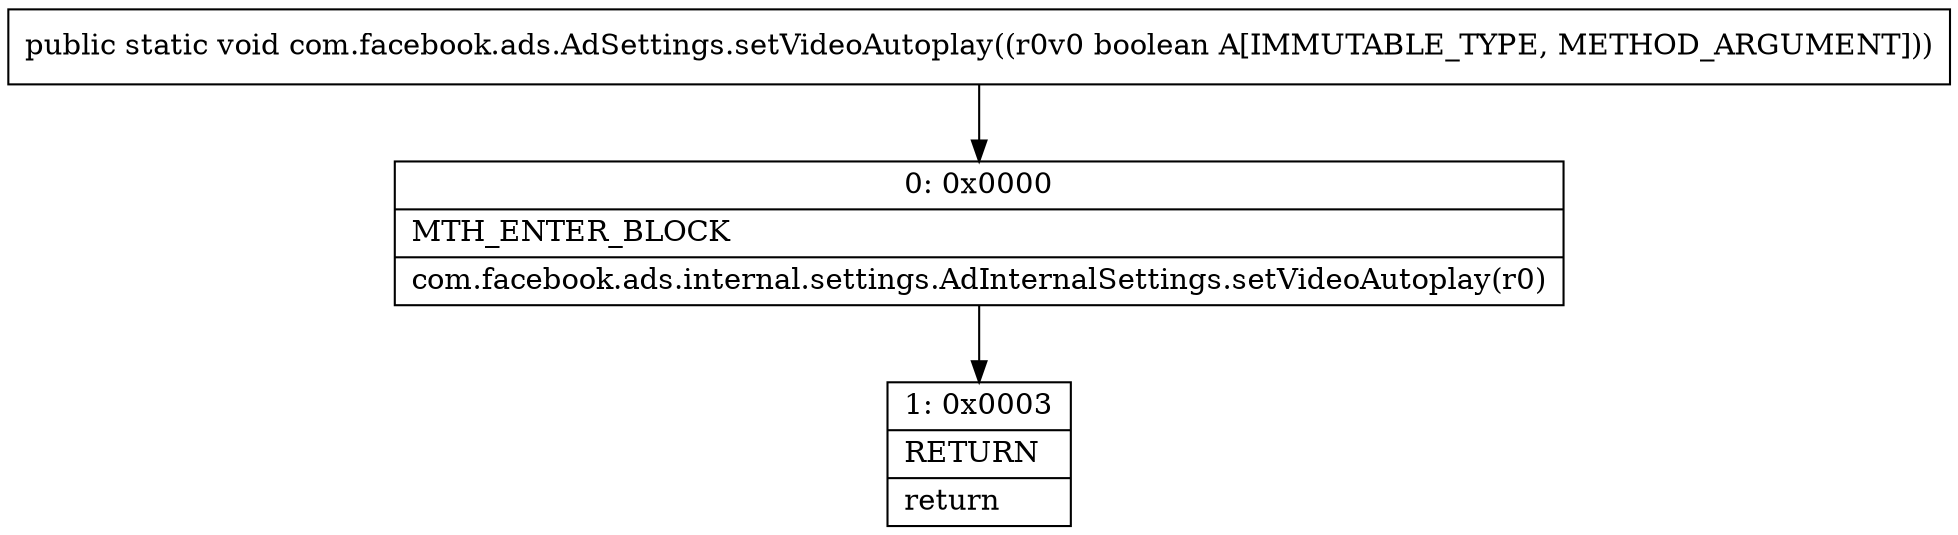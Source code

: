 digraph "CFG forcom.facebook.ads.AdSettings.setVideoAutoplay(Z)V" {
Node_0 [shape=record,label="{0\:\ 0x0000|MTH_ENTER_BLOCK\l|com.facebook.ads.internal.settings.AdInternalSettings.setVideoAutoplay(r0)\l}"];
Node_1 [shape=record,label="{1\:\ 0x0003|RETURN\l|return\l}"];
MethodNode[shape=record,label="{public static void com.facebook.ads.AdSettings.setVideoAutoplay((r0v0 boolean A[IMMUTABLE_TYPE, METHOD_ARGUMENT])) }"];
MethodNode -> Node_0;
Node_0 -> Node_1;
}

